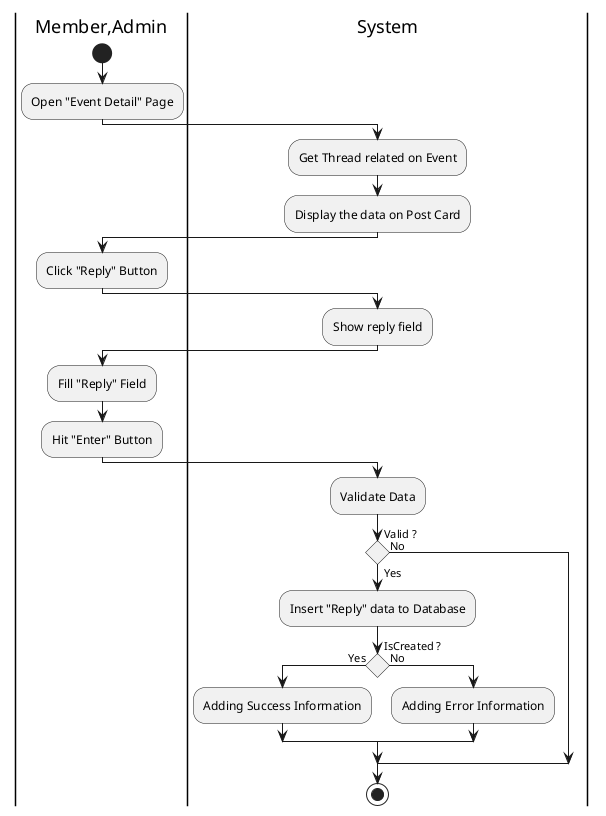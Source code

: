 @startuml ReplyConversation

skinparam ConditionEndStyle hline
skinparam conditionStyle diamond
skinparam Monochrome true
skinparam Shadowing false

|Member,Admin|
start
:Open "Event Detail" Page;

|System|
:Get Thread related on Event;
:Display the data on Post Card;

|Member,Admin|
:Click "Reply" Button;

|System|
:Show reply field;

|Member,Admin|
:Fill "Reply" Field;
:Hit "Enter" Button;

|System|
:Validate Data;
if (Valid ?) then (Yes)
    :Insert "Reply" data to Database;
    if (IsCreated ?) then (Yes)
        :Adding Success Information;
    else (No)
        :Adding Error Information;
    endif
else (No)
endif
stop

@enduml